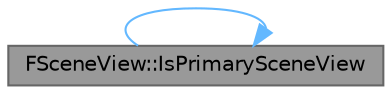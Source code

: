 digraph "FSceneView::IsPrimarySceneView"
{
 // INTERACTIVE_SVG=YES
 // LATEX_PDF_SIZE
  bgcolor="transparent";
  edge [fontname=Helvetica,fontsize=10,labelfontname=Helvetica,labelfontsize=10];
  node [fontname=Helvetica,fontsize=10,shape=box,height=0.2,width=0.4];
  rankdir="RL";
  Node1 [id="Node000001",label="FSceneView::IsPrimarySceneView",height=0.2,width=0.4,color="gray40", fillcolor="grey60", style="filled", fontcolor="black",tooltip="Checks whether this is the primary view of a stereo pair (important in instanced stereo rendering)."];
  Node1 -> Node1 [id="edge1_Node000001_Node000001",dir="back",color="steelblue1",style="solid",tooltip=" "];
}
